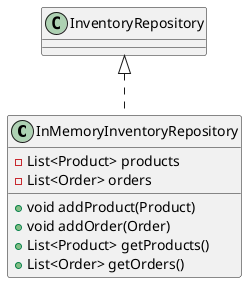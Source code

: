 @startuml
class InMemoryInventoryRepository {
- List<Product> products
- List<Order> orders
+ void addProduct(Product)
+ void addOrder(Order)
+ List<Product> getProducts()
+ List<Order> getOrders()
}


InventoryRepository <|.. InMemoryInventoryRepository
@enduml